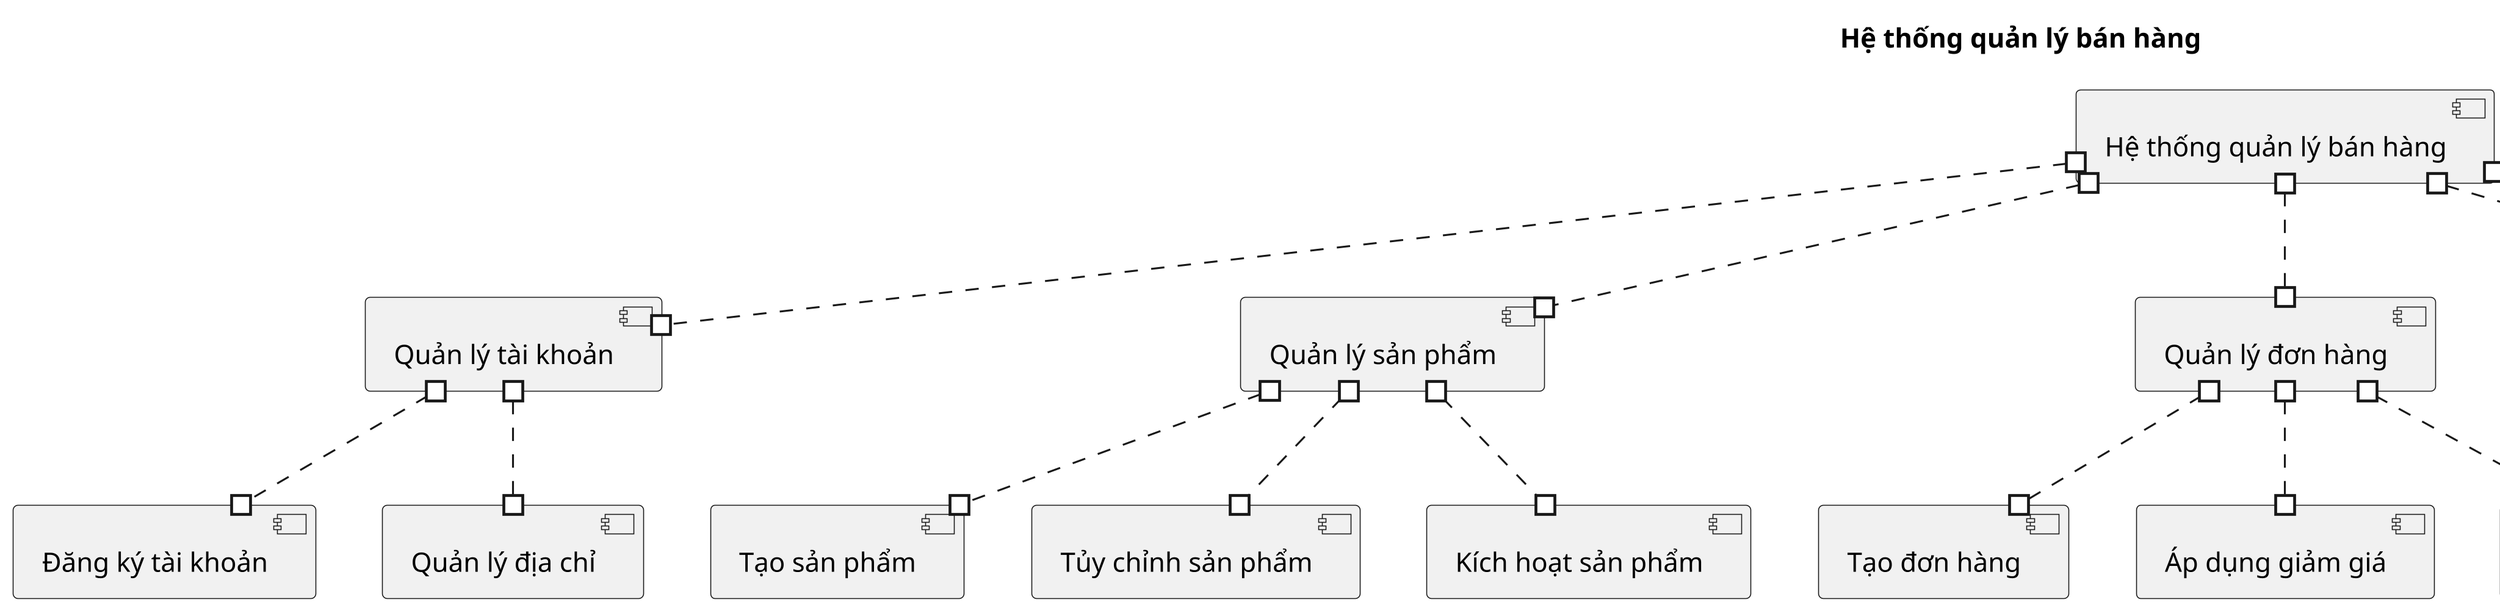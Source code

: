 @startuml
' Thiết lập giao diện
skinparam monochrome true
skinparam dpi 300

' Tiêu đề sơ đồ
title Hệ thống quản lý bán hàng

' Cấu trúc cây phân cấp
[Hệ thống quản lý bán hàng] #..# [Quản lý tài khoản]
[Hệ thống quản lý bán hàng] #..# [Quản lý sản phẩm]
[Hệ thống quản lý bán hàng] #..# [Quản lý đơn hàng]
[Hệ thống quản lý bán hàng] #..# [Quản lý tồn kho]
[Hệ thống quản lý bán hàng] #..# [Báo cáo và phân tích]

' Quy trình con cho Quản lý tài khoản
[Quản lý tài khoản] #..# [Đăng ký tài khoản]
[Quản lý tài khoản] #..# [Quản lý địa chỉ]

' Quy trình con cho Quản lý sản phẩm
[Quản lý sản phẩm] #..# [Tạo sản phẩm]
[Quản lý sản phẩm] #..# [Tủy chỉnh sản phẩm]
[Quản lý sản phẩm] #..# [Kích hoạt sản phẩm]

' Quy trình con cho Quản lý đơn hàng
[Quản lý đơn hàng] #..# [Tạo đơn hàng]
[Quản lý đơn hàng] #..# [Áp dụng giảm giá]
[Quản lý đơn hàng] #..# [Theo dõi đơn hàng]

' Quy trình con cho Quản lý tồn kho
[Quản lý tồn kho] #..# [Xuất kho]
[Quản lý tồn kho] #..# [Nhập kho]

' Quy trình con cho Báo cáo và phân tích
[Báo cáo và phân tích] #..# [Báo cáo doanh thu]
[Báo cáo và phân tích] #..# [Đồng bộ dữ liệu]

@enduml